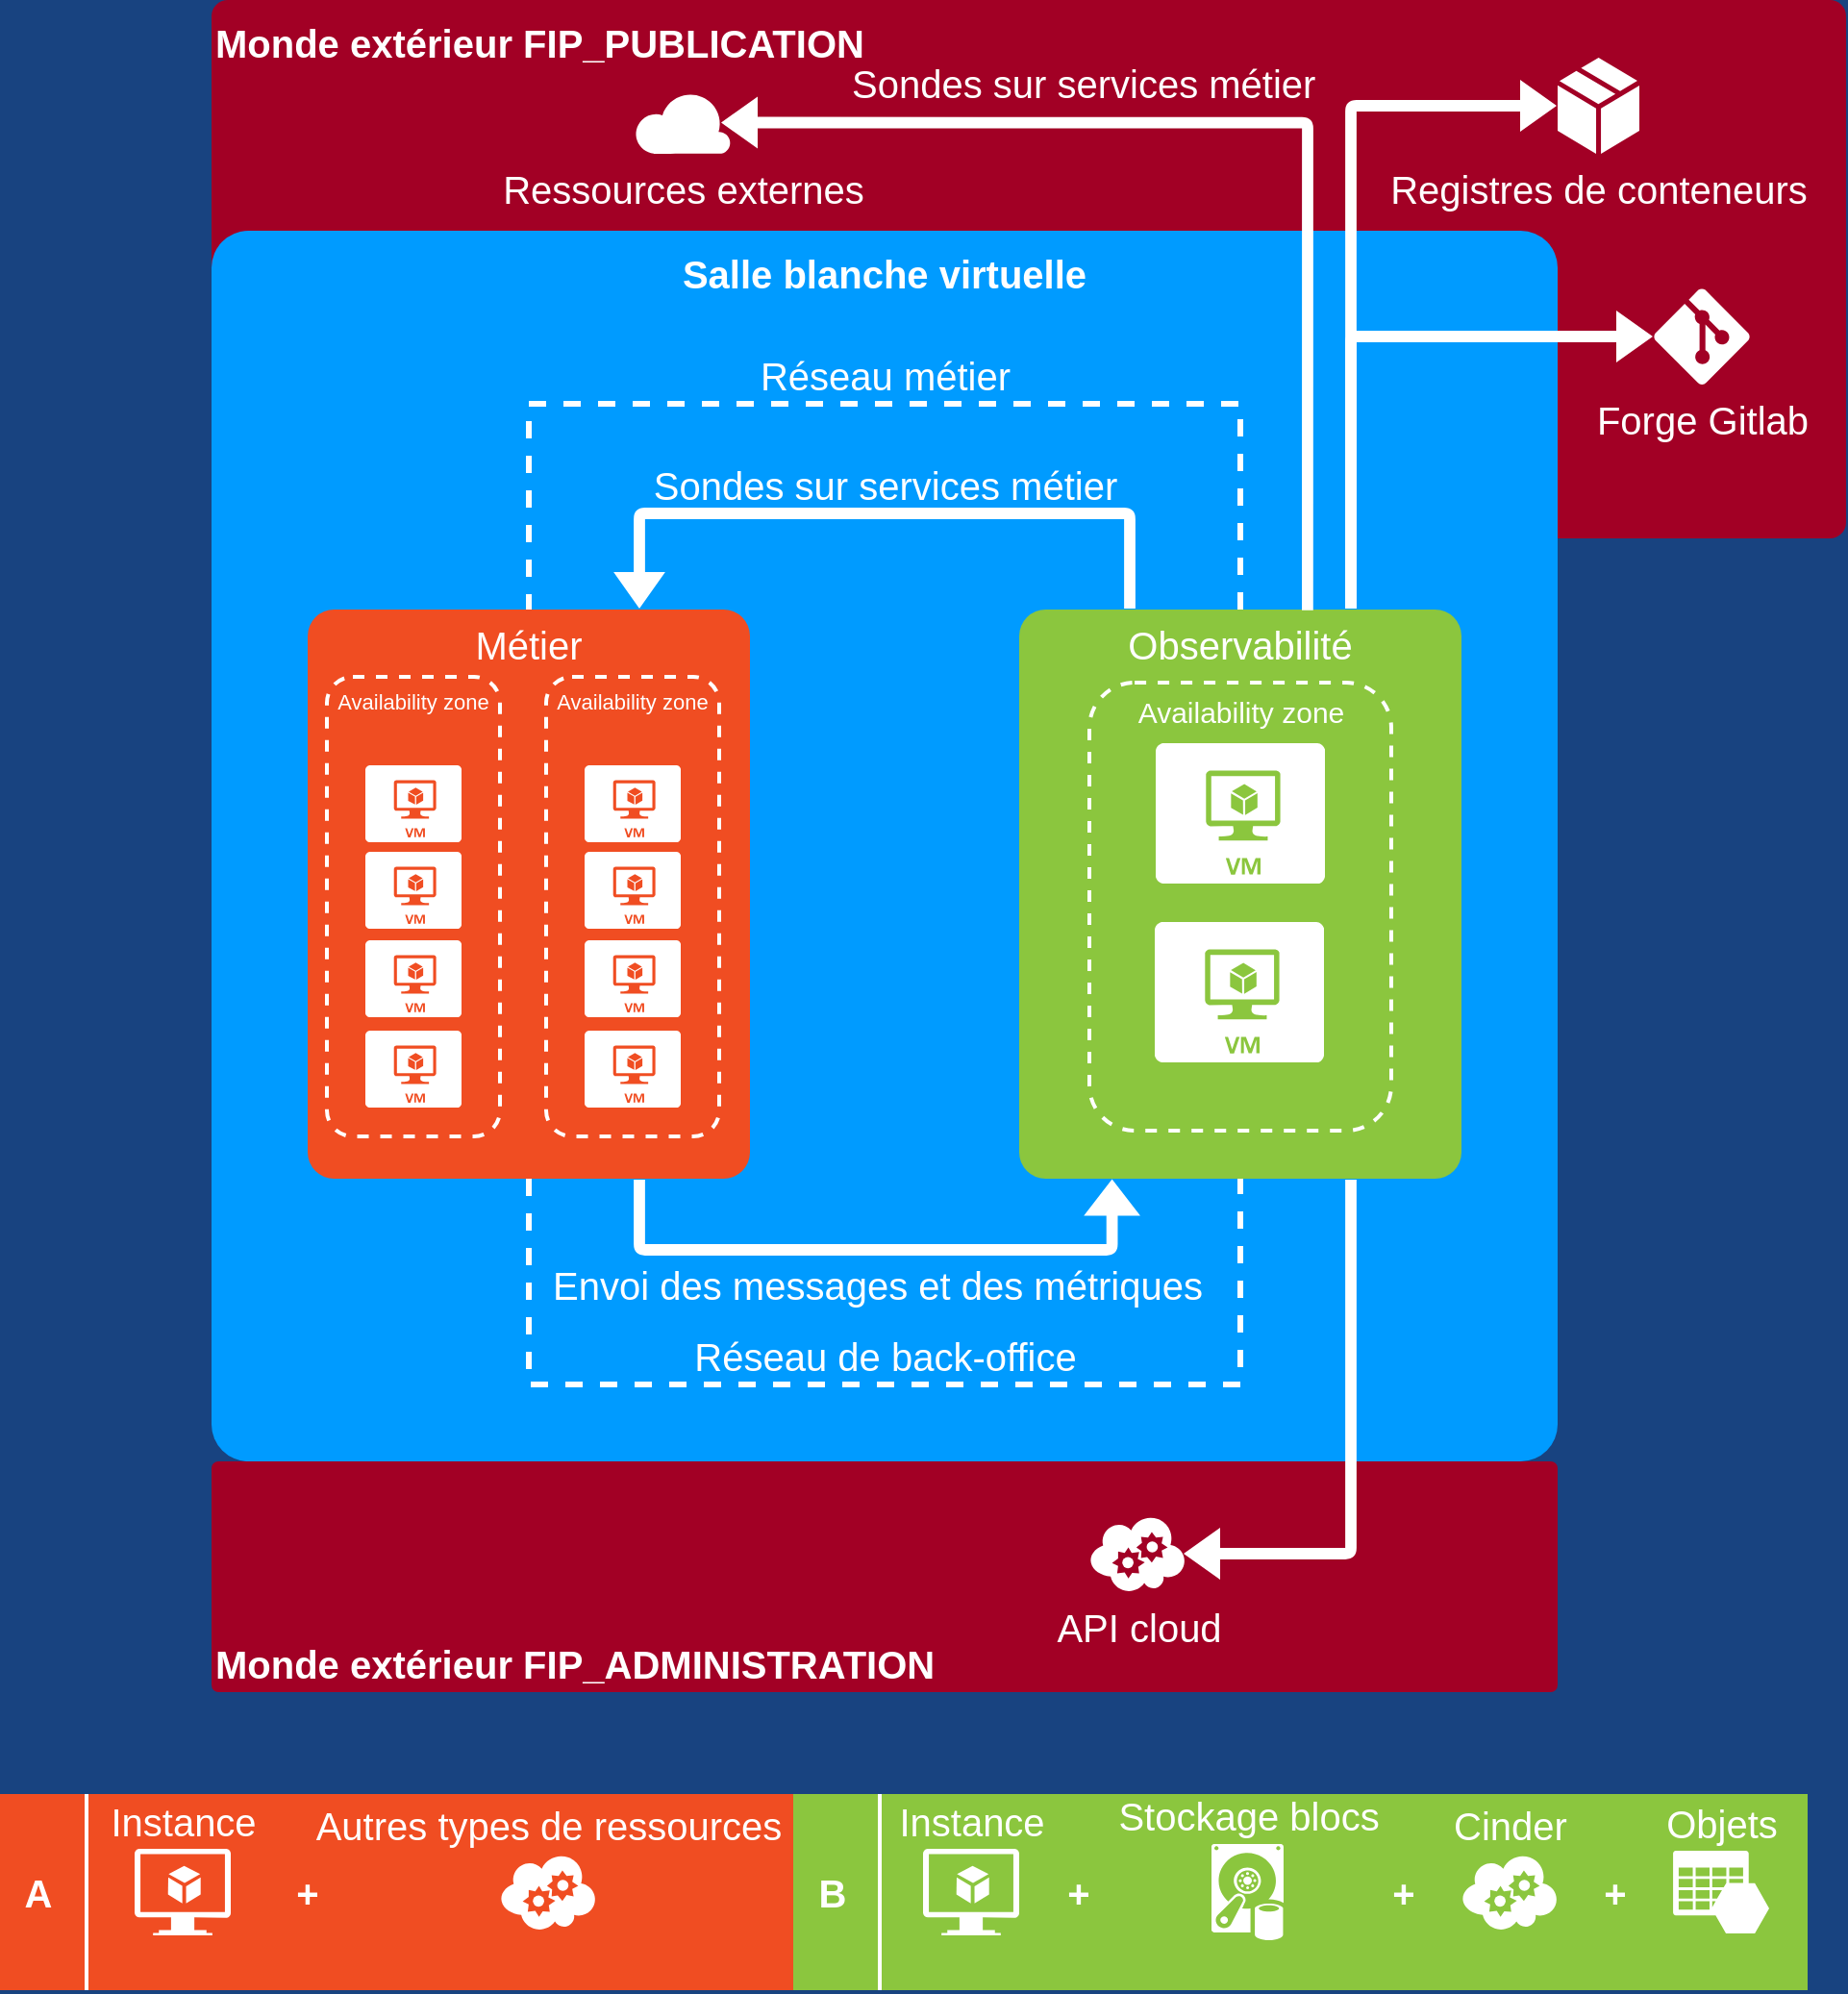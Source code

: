 <mxfile version="12.6.5" type="device" pages="3"><diagram name="Placement dans un projet" id="7a6c530e-6e37-e111-ec74-82921da8cc10"><mxGraphModel dx="946" dy="1915" grid="1" gridSize="10" guides="1" tooltips="1" connect="1" arrows="1" fold="1" page="1" pageScale="1.5" pageWidth="1169" pageHeight="826" background="#184380" math="0" shadow="0"><root><mxCell id="0" style=";html=1;"/><mxCell id="1" style=";html=1;" parent="0"/><mxCell id="n2RYcniOx_XUP91Z2Mtf-71" value="Monde extérieur FIP_PUBLICATION" style="whiteSpace=wrap;html=1;rounded=1;shadow=0;strokeColor=none;strokeWidth=2;fillColor=#a20025;fontSize=20;align=left;arcSize=3;verticalAlign=top;spacingTop=4;fontStyle=1;fontColor=#ffffff;" parent="1" vertex="1"><mxGeometry x="510" y="-240" width="850" height="280" as="geometry"/></mxCell><mxCell id="23046e2b9bb16c14-116" value="Salle blanche virtuelle" style="whiteSpace=wrap;html=1;rounded=1;shadow=0;strokeColor=none;strokeWidth=2;fillColor=#009BFF;fontSize=20;fontColor=#FFFFFF;align=center;arcSize=3;verticalAlign=top;spacingTop=4;fontStyle=1" parent="1" vertex="1"><mxGeometry x="510" y="-120" width="700" height="640" as="geometry"/></mxCell><mxCell id="23046e2b9bb16c14-28" value="Métier" style="rounded=1;whiteSpace=wrap;html=1;shadow=0;strokeWidth=2;fillColor=#F04D22;fontSize=20;fontColor=#FFFFFF;align=center;strokeColor=none;arcSize=6;verticalAlign=top;" parent="1" vertex="1"><mxGeometry x="560" y="77" width="230" height="296" as="geometry"/></mxCell><mxCell id="23046e2b9bb16c14-84" value="" style="rounded=0;whiteSpace=wrap;html=1;shadow=0;strokeWidth=2;fillColor=#F04D22;fontSize=20;fontColor=#FFFFFF;align=center;strokeColor=none;arcSize=6;verticalAlign=top;" parent="1" vertex="1"><mxGeometry x="400" y="693" width="412.5" height="102" as="geometry"/></mxCell><mxCell id="23046e2b9bb16c14-85" value="" style="rounded=0;whiteSpace=wrap;html=1;shadow=0;strokeWidth=2;fillColor=#8BC63E;fontSize=20;fontColor=#FFFFFF;align=center;strokeColor=none;arcSize=6;verticalAlign=top;" parent="1" vertex="1"><mxGeometry x="812.5" y="693" width="527.5" height="102" as="geometry"/></mxCell><mxCell id="23046e2b9bb16c14-87" value="A" style="text;html=1;strokeColor=none;fillColor=none;align=center;verticalAlign=middle;whiteSpace=wrap;rounded=1;shadow=0;fontSize=20;fontColor=#FFFFFF;fontStyle=1" parent="1" vertex="1"><mxGeometry x="400" y="726.5" width="40" height="35" as="geometry"/></mxCell><mxCell id="23046e2b9bb16c14-88" value="B" style="text;html=1;strokeColor=none;fillColor=none;align=center;verticalAlign=middle;whiteSpace=wrap;rounded=1;shadow=0;fontSize=20;fontColor=#FFFFFF;fontStyle=1" parent="1" vertex="1"><mxGeometry x="812.5" y="726.5" width="40" height="35" as="geometry"/></mxCell><mxCell id="23046e2b9bb16c14-92" value="+" style="text;html=1;strokeColor=none;fillColor=none;align=center;verticalAlign=middle;whiteSpace=wrap;rounded=1;shadow=0;fontSize=20;fontColor=#FFFFFF;fontStyle=1" parent="1" vertex="1"><mxGeometry x="540" y="726.5" width="40" height="35" as="geometry"/></mxCell><mxCell id="23046e2b9bb16c14-95" value="Instance" style="shadow=0;html=1;strokeColor=none;fillColor=#FFFFFF;labelPosition=center;verticalLabelPosition=top;verticalAlign=bottom;shape=mxgraph.azure.virtual_machine_feature;rounded=0;fontSize=20;fontColor=#FFFFFF;align=center;" parent="1" vertex="1"><mxGeometry x="880" y="721.5" width="50" height="45" as="geometry"/></mxCell><mxCell id="23046e2b9bb16c14-96" value="+" style="text;html=1;strokeColor=none;fillColor=none;align=center;verticalAlign=middle;whiteSpace=wrap;rounded=1;shadow=0;fontSize=20;fontColor=#FFFFFF;fontStyle=1" parent="1" vertex="1"><mxGeometry x="941" y="726.5" width="40" height="35" as="geometry"/></mxCell><mxCell id="23046e2b9bb16c14-103" value="" style="line;strokeWidth=2;direction=south;html=1;rounded=0;shadow=0;fillColor=none;fontSize=20;fontColor=#FFFFFF;align=center;strokeColor=#FFFFFF;" parent="1" vertex="1"><mxGeometry x="440" y="693.0" width="10" height="102" as="geometry"/></mxCell><mxCell id="23046e2b9bb16c14-104" value="" style="line;strokeWidth=2;direction=south;html=1;rounded=0;shadow=0;fillColor=none;fontSize=20;fontColor=#FFFFFF;align=center;strokeColor=#FFFFFF;" parent="1" vertex="1"><mxGeometry x="852.5" y="693.0" width="10" height="102" as="geometry"/></mxCell><mxCell id="23046e2b9bb16c14-110" value="+" style="text;html=1;strokeColor=none;fillColor=none;align=center;verticalAlign=middle;whiteSpace=wrap;rounded=1;shadow=0;fontSize=20;fontColor=#FFFFFF;fontStyle=1" parent="1" vertex="1"><mxGeometry x="1110" y="726.5" width="40" height="35" as="geometry"/></mxCell><mxCell id="23046e2b9bb16c14-111" value="Objets&lt;br style=&quot;font-size: 20px;&quot;&gt;" style="shadow=0;html=1;strokeColor=none;labelPosition=center;verticalLabelPosition=top;verticalAlign=bottom;shape=mxgraph.mscae.cloud.azure_storage;fillColor=#FFFFFF;rounded=0;fontSize=20;fontColor=#FFFFFF;align=center;" parent="1" vertex="1"><mxGeometry x="1270" y="722.5" width="50" height="43" as="geometry"/></mxCell><mxCell id="4" value="Availability zone" style="rounded=1;whiteSpace=wrap;html=1;shadow=0;strokeWidth=2;fillColor=none;fontSize=11;fontColor=#FFFFFF;align=center;strokeColor=#FFFFFF;dashed=1;verticalAlign=top;" parent="1" vertex="1"><mxGeometry x="570" y="112" width="90" height="239" as="geometry"/></mxCell><mxCell id="8" value="" style="verticalLabelPosition=bottom;html=1;verticalAlign=top;strokeColor=none;fillColor=#FFFFFF;shape=mxgraph.azure.virtual_machine;rounded=1;shadow=0;fontSize=12;fontColor=#000000;align=center;" parent="1" vertex="1"><mxGeometry x="590" y="158" width="50" height="40" as="geometry"/></mxCell><mxCell id="22" value="Observabilité" style="rounded=1;whiteSpace=wrap;html=1;shadow=0;strokeWidth=2;fillColor=#8BC63E;fontSize=20;align=center;strokeColor=none;arcSize=6;verticalAlign=top;fontColor=#ffffff;" parent="1" vertex="1"><mxGeometry x="930" y="77" width="230" height="296" as="geometry"/></mxCell><mxCell id="25" value="Availability zone" style="rounded=1;whiteSpace=wrap;html=1;shadow=0;strokeWidth=2;fillColor=none;fontSize=15;fontColor=#FFFFFF;align=center;strokeColor=#FFFFFF;dashed=1;verticalAlign=top;" parent="1" vertex="1"><mxGeometry x="966.5" y="115" width="157" height="233" as="geometry"/></mxCell><mxCell id="26" value="" style="verticalLabelPosition=bottom;html=1;verticalAlign=top;strokeColor=none;fillColor=#FFFFFF;shape=mxgraph.azure.virtual_machine;rounded=1;shadow=0;fontSize=12;fontColor=#000000;align=center;" parent="1" vertex="1"><mxGeometry x="1001" y="146.5" width="88" height="73" as="geometry"/></mxCell><mxCell id="37" value="Réseau de back-office" style="edgeStyle=orthogonalEdgeStyle;html=1;startArrow=none;startFill=0;startSize=10;endArrow=none;endFill=0;endSize=10;strokeWidth=3;fontSize=20;fontColor=#FFFFFF;strokeColor=#FFFFFF;dashed=1;rounded=0;entryX=0.5;entryY=1;exitX=0.5;exitY=1;exitDx=0;exitDy=0;labelBackgroundColor=none;labelPosition=center;verticalLabelPosition=top;align=center;verticalAlign=bottom;" parent="1" source="23046e2b9bb16c14-28" target="22" edge="1"><mxGeometry relative="1" as="geometry"><mxPoint x="845" y="424" as="sourcePoint"/><Array as="points"><mxPoint x="675" y="480"/><mxPoint x="1045" y="480"/></Array><mxPoint x="1065.294" y="225.706" as="targetPoint"/></mxGeometry></mxCell><mxCell id="50" value="Instance" style="shadow=0;html=1;strokeColor=none;fillColor=#FFFFFF;labelPosition=center;verticalLabelPosition=top;verticalAlign=bottom;shape=mxgraph.azure.virtual_machine_feature;rounded=0;fontSize=20;fontColor=#FFFFFF;align=center;" parent="1" vertex="1"><mxGeometry x="470" y="721.5" width="50" height="45" as="geometry"/></mxCell><mxCell id="52" value="Stockage blocs" style="verticalLabelPosition=top;html=1;verticalAlign=bottom;strokeColor=none;fillColor=#ffffff;shape=mxgraph.azure.vhd_data_disk;fontColor=#FFFFFF;labelPosition=center;align=center;fontSize=20;" parent="1" vertex="1"><mxGeometry x="1030" y="719" width="37.5" height="50" as="geometry"/></mxCell><mxCell id="65" value="Cinder" style="verticalLabelPosition=top;html=1;verticalAlign=bottom;strokeColor=none;fillColor=#ffffff;shape=mxgraph.azure.cloud_service;fontSize=20;fontColor=#FFFFFF;horizontal=1;labelPosition=center;align=center;" parent="1" vertex="1"><mxGeometry x="1160" y="724" width="50" height="40" as="geometry"/></mxCell><mxCell id="69" value="+" style="text;html=1;strokeColor=none;fillColor=none;align=center;verticalAlign=middle;whiteSpace=wrap;rounded=1;shadow=0;fontSize=20;fontColor=#FFFFFF;fontStyle=1" parent="1" vertex="1"><mxGeometry x="1220" y="726.5" width="40" height="35" as="geometry"/></mxCell><mxCell id="mSx2lZ4_4pJfGraAMZut-72" value="" style="verticalLabelPosition=bottom;html=1;verticalAlign=top;strokeColor=none;fillColor=#FFFFFF;shape=mxgraph.azure.virtual_machine;rounded=1;shadow=0;fontSize=12;fontColor=#000000;align=center;" parent="1" vertex="1"><mxGeometry x="590" y="203" width="50" height="40" as="geometry"/></mxCell><mxCell id="mSx2lZ4_4pJfGraAMZut-73" value="" style="verticalLabelPosition=bottom;html=1;verticalAlign=top;strokeColor=none;fillColor=#FFFFFF;shape=mxgraph.azure.virtual_machine;rounded=1;shadow=0;fontSize=12;fontColor=#000000;align=center;" parent="1" vertex="1"><mxGeometry x="590" y="249" width="50" height="40" as="geometry"/></mxCell><mxCell id="mSx2lZ4_4pJfGraAMZut-74" value="" style="verticalLabelPosition=bottom;html=1;verticalAlign=top;strokeColor=none;fillColor=#FFFFFF;shape=mxgraph.azure.virtual_machine;rounded=1;shadow=0;fontSize=12;fontColor=#000000;align=center;" parent="1" vertex="1"><mxGeometry x="590" y="296" width="50" height="40" as="geometry"/></mxCell><mxCell id="mSx2lZ4_4pJfGraAMZut-81" value="Autres types de ressources" style="verticalLabelPosition=top;html=1;verticalAlign=bottom;align=center;strokeColor=none;fillColor=#FFFFFF;shape=mxgraph.azure.cloud_service;fontColor=#FFFFFF;labelPosition=center;fontSize=20;" parent="1" vertex="1"><mxGeometry x="660" y="724" width="50" height="40" as="geometry"/></mxCell><mxCell id="6qaAv6jb-NuKgvEJcnM8-69" value="Availability zone" style="rounded=1;whiteSpace=wrap;html=1;shadow=0;strokeWidth=2;fillColor=none;fontSize=11;fontColor=#FFFFFF;align=center;strokeColor=#FFFFFF;dashed=1;verticalAlign=top;" parent="1" vertex="1"><mxGeometry x="684" y="112" width="90" height="239" as="geometry"/></mxCell><mxCell id="6qaAv6jb-NuKgvEJcnM8-70" value="" style="verticalLabelPosition=bottom;html=1;verticalAlign=top;strokeColor=none;fillColor=#FFFFFF;shape=mxgraph.azure.virtual_machine;rounded=1;shadow=0;fontSize=12;fontColor=#000000;align=center;" parent="1" vertex="1"><mxGeometry x="704" y="158" width="50" height="40" as="geometry"/></mxCell><mxCell id="6qaAv6jb-NuKgvEJcnM8-71" value="" style="verticalLabelPosition=bottom;html=1;verticalAlign=top;strokeColor=none;fillColor=#FFFFFF;shape=mxgraph.azure.virtual_machine;rounded=1;shadow=0;fontSize=12;fontColor=#000000;align=center;" parent="1" vertex="1"><mxGeometry x="704" y="203" width="50" height="40" as="geometry"/></mxCell><mxCell id="6qaAv6jb-NuKgvEJcnM8-72" value="" style="verticalLabelPosition=bottom;html=1;verticalAlign=top;strokeColor=none;fillColor=#FFFFFF;shape=mxgraph.azure.virtual_machine;rounded=1;shadow=0;fontSize=12;fontColor=#000000;align=center;" parent="1" vertex="1"><mxGeometry x="704" y="249" width="50" height="40" as="geometry"/></mxCell><mxCell id="6qaAv6jb-NuKgvEJcnM8-73" value="" style="verticalLabelPosition=bottom;html=1;verticalAlign=top;strokeColor=none;fillColor=#FFFFFF;shape=mxgraph.azure.virtual_machine;rounded=1;shadow=0;fontSize=12;fontColor=#000000;align=center;" parent="1" vertex="1"><mxGeometry x="704" y="296" width="50" height="40" as="geometry"/></mxCell><mxCell id="6qaAv6jb-NuKgvEJcnM8-74" value="" style="verticalLabelPosition=bottom;html=1;verticalAlign=top;strokeColor=none;fillColor=#FFFFFF;shape=mxgraph.azure.virtual_machine;rounded=1;shadow=0;fontSize=12;fontColor=#000000;align=center;" parent="1" vertex="1"><mxGeometry x="1000.5" y="239.5" width="88" height="73" as="geometry"/></mxCell><mxCell id="H0wY07sdYtH5BdBlOuxP-74" value="Réseau métier" style="edgeStyle=orthogonalEdgeStyle;html=1;startArrow=none;startFill=0;startSize=10;endArrow=none;endFill=0;endSize=10;strokeWidth=3;fontSize=20;fontColor=#FFFFFF;strokeColor=#FFFFFF;dashed=1;rounded=0;entryX=0.5;entryY=0;exitX=0.5;exitY=0;exitDx=0;exitDy=0;entryDx=0;entryDy=0;labelBackgroundColor=none;labelPosition=center;verticalLabelPosition=top;align=center;verticalAlign=bottom;" parent="1" source="22" target="23046e2b9bb16c14-28" edge="1"><mxGeometry relative="1" as="geometry"><mxPoint x="855" y="-80" as="sourcePoint"/><Array as="points"><mxPoint x="1045" y="-30"/><mxPoint x="675" y="-30"/></Array><mxPoint x="650" as="targetPoint"/></mxGeometry></mxCell><mxCell id="n2RYcniOx_XUP91Z2Mtf-70" value="Sondes sur services métier" style="shape=flexArrow;endArrow=none;html=1;fillColor=#ffffff;strokeColor=none;endWidth=22.491;endSize=3.294;exitX=0.75;exitY=0;exitDx=0;exitDy=0;edgeStyle=orthogonalEdgeStyle;entryX=0.25;entryY=0;entryDx=0;entryDy=0;labelBackgroundColor=none;labelPosition=center;verticalLabelPosition=top;align=center;verticalAlign=bottom;fontSize=20;fontColor=#FFFFFF;width=5.882;startArrow=block;endFill=0;" parent="1" source="23046e2b9bb16c14-28" target="22" edge="1"><mxGeometry width="50" height="50" relative="1" as="geometry"><mxPoint x="732.5" y="-10" as="sourcePoint"/><mxPoint x="987.5" y="-10" as="targetPoint"/><Array as="points"><mxPoint x="733" y="27"/><mxPoint x="987" y="27"/></Array></mxGeometry></mxCell><mxCell id="n2RYcniOx_XUP91Z2Mtf-72" value="Monde extérieur FIP_ADMINISTRATION" style="whiteSpace=wrap;html=1;rounded=1;shadow=0;strokeColor=none;strokeWidth=2;fillColor=#a20025;fontSize=20;align=left;arcSize=3;verticalAlign=bottom;spacingTop=4;fontStyle=1;fontColor=#ffffff;" parent="1" vertex="1"><mxGeometry x="510" y="520" width="700" height="120" as="geometry"/></mxCell><mxCell id="n2RYcniOx_XUP91Z2Mtf-69" value="API cloud" style="verticalLabelPosition=bottom;html=1;verticalAlign=top;align=center;shape=mxgraph.azure.cloud_service;fontSize=20;strokeColor=none;fontColor=#FFFFFF;" parent="1" vertex="1"><mxGeometry x="966.5" y="548" width="50" height="40" as="geometry"/></mxCell><mxCell id="n2RYcniOx_XUP91Z2Mtf-74" value="Envoi des messages et des métriques" style="shape=flexArrow;endArrow=block;html=1;fillColor=#ffffff;strokeColor=none;endWidth=22.491;endSize=6;exitX=0.75;exitY=1;exitDx=0;exitDy=0;edgeStyle=orthogonalEdgeStyle;entryX=0.21;entryY=0.999;entryDx=0;entryDy=0;labelBackgroundColor=none;labelPosition=center;verticalLabelPosition=bottom;align=center;verticalAlign=top;fontSize=20;fontColor=#FFFFFF;width=5.882;startArrow=none;endFill=0;entryPerimeter=0;startFill=0;startSize=6;" parent="1" source="23046e2b9bb16c14-28" target="22" edge="1"><mxGeometry width="50" height="50" relative="1" as="geometry"><mxPoint x="732.49" y="460.03" as="sourcePoint"/><mxPoint x="987.49" y="460.03" as="targetPoint"/><Array as="points"><mxPoint x="732" y="410"/><mxPoint x="978" y="410"/></Array></mxGeometry></mxCell><mxCell id="n2RYcniOx_XUP91Z2Mtf-77" value="" style="shape=flexArrow;endArrow=none;html=1;fillColor=#ffffff;strokeColor=none;endWidth=22.491;endSize=3.294;exitX=0.97;exitY=0.5;exitDx=0;exitDy=0;edgeStyle=orthogonalEdgeStyle;labelBackgroundColor=none;labelPosition=center;verticalLabelPosition=top;align=center;verticalAlign=bottom;fontSize=20;fontColor=#FFFFFF;width=5.882;startArrow=block;endFill=0;exitPerimeter=0;entryX=0.75;entryY=1;entryDx=0;entryDy=0;" parent="1" source="n2RYcniOx_XUP91Z2Mtf-69" target="22" edge="1"><mxGeometry width="50" height="50" relative="1" as="geometry"><mxPoint x="827.5" y="146.5" as="sourcePoint"/><mxPoint x="1103" y="420" as="targetPoint"/><Array as="points"><mxPoint x="1103" y="568"/></Array></mxGeometry></mxCell><mxCell id="n2RYcniOx_XUP91Z2Mtf-78" value="Registres de conteneurs" style="verticalLabelPosition=bottom;html=1;verticalAlign=top;align=center;shape=mxgraph.azure.cloud_service_package_file;fontSize=20;strokeColor=none;fontColor=#FFFFFF;" parent="1" vertex="1"><mxGeometry x="1210" y="-210" width="42.5" height="50" as="geometry"/></mxCell><mxCell id="H0wY07sdYtH5BdBlOuxP-77" value="Forge Gitlab" style="verticalLabelPosition=bottom;html=1;verticalAlign=top;align=center;shape=mxgraph.azure.git_repository;fontSize=20;strokeColor=none;fontColor=#FFFFFF;" parent="1" vertex="1"><mxGeometry x="1260" y="-90" width="50" height="50" as="geometry"/></mxCell><mxCell id="n2RYcniOx_XUP91Z2Mtf-75" value="" style="shape=flexArrow;endArrow=none;html=1;fillColor=#ffffff;strokeColor=none;endWidth=22.491;endSize=3.294;exitX=0;exitY=0.5;exitDx=0;exitDy=0;edgeStyle=orthogonalEdgeStyle;entryX=0.75;entryY=0;entryDx=0;entryDy=0;labelBackgroundColor=none;labelPosition=center;verticalLabelPosition=top;align=center;verticalAlign=bottom;fontSize=20;fontColor=#FFFFFF;width=5.882;startArrow=block;endFill=0;exitPerimeter=0;" parent="1" source="n2RYcniOx_XUP91Z2Mtf-78" target="22" edge="1"><mxGeometry width="50" height="50" relative="1" as="geometry"><mxPoint x="990" y="-60" as="sourcePoint"/><mxPoint x="1245" y="-60" as="targetPoint"/><Array as="points"><mxPoint x="1103" y="-185"/></Array></mxGeometry></mxCell><mxCell id="n2RYcniOx_XUP91Z2Mtf-80" value="" style="shape=flexArrow;endArrow=none;html=1;fillColor=#ffffff;strokeColor=none;endWidth=22.491;endSize=3.294;exitX=0;exitY=0.5;exitDx=0;exitDy=0;edgeStyle=orthogonalEdgeStyle;entryX=0.75;entryY=0;entryDx=0;entryDy=0;labelBackgroundColor=none;labelPosition=center;verticalLabelPosition=top;align=center;verticalAlign=bottom;fontSize=20;fontColor=#FFFFFF;width=5.882;startArrow=block;endFill=0;exitPerimeter=0;" parent="1" source="H0wY07sdYtH5BdBlOuxP-77" target="22" edge="1"><mxGeometry width="50" height="50" relative="1" as="geometry"><mxPoint x="1238.75" y="-224" as="sourcePoint"/><mxPoint x="1131.25" y="198" as="targetPoint"/><Array as="points"><mxPoint x="1103" y="-65"/></Array></mxGeometry></mxCell><mxCell id="zVfmxqhdy_Y81NSN-kQe-69" value="Sondes sur services métier" style="shape=flexArrow;endArrow=none;html=1;fillColor=#ffffff;strokeColor=none;endWidth=22.491;endSize=3.294;edgeStyle=orthogonalEdgeStyle;labelBackgroundColor=none;labelPosition=center;verticalLabelPosition=top;align=left;verticalAlign=bottom;fontSize=20;fontColor=#FFFFFF;width=5.882;startArrow=block;endFill=0;exitX=0.89;exitY=0.5;exitDx=0;exitDy=0;exitPerimeter=0;entryX=0.652;entryY=0.003;entryDx=0;entryDy=0;entryPerimeter=0;" edge="1" parent="1" source="zVfmxqhdy_Y81NSN-kQe-70" target="22"><mxGeometry x="-0.763" y="6" width="50" height="50" relative="1" as="geometry"><mxPoint x="580" y="-130" as="sourcePoint"/><mxPoint x="987.5" y="80" as="targetPoint"/><Array as="points"><mxPoint x="1080" y="-176"/></Array><mxPoint as="offset"/></mxGeometry></mxCell><mxCell id="zVfmxqhdy_Y81NSN-kQe-70" value="Ressources externes" style="verticalLabelPosition=bottom;html=1;verticalAlign=top;align=center;shape=mxgraph.azure.cloud;fontSize=20;strokeColor=none;fontColor=#FFFFFF;" vertex="1" parent="1"><mxGeometry x="730" y="-192.5" width="50" height="32.5" as="geometry"/></mxCell></root></mxGraphModel></diagram><diagram name="Placement dans un projet mutualisé" id="UP2oF7kp3lICtPj89VVE"><mxGraphModel dx="1577" dy="2366" grid="1" gridSize="10" guides="1" tooltips="1" connect="1" arrows="1" fold="1" page="1" pageScale="1.5" pageWidth="1169" pageHeight="826" background="#184380" math="0" shadow="0"><root><mxCell id="P5YCcNS8VnnCpn_ihp7--0" style=";html=1;"/><mxCell id="P5YCcNS8VnnCpn_ihp7--1" style=";html=1;" parent="P5YCcNS8VnnCpn_ihp7--0"/><mxCell id="P5YCcNS8VnnCpn_ihp7--38" value="Monde extérieur FIP_ADMINISTRATION" style="whiteSpace=wrap;html=1;rounded=1;shadow=0;strokeColor=none;strokeWidth=2;fillColor=#a20025;fontSize=20;align=left;arcSize=7;verticalAlign=bottom;spacingTop=4;fontStyle=1;fontColor=#ffffff;labelPosition=center;verticalLabelPosition=middle;" parent="P5YCcNS8VnnCpn_ihp7--1" vertex="1"><mxGeometry x="140" y="340" width="1210" height="280" as="geometry"/></mxCell><mxCell id="P5YCcNS8VnnCpn_ihp7--2" value="Monde extérieur FIP_PUBLICATION" style="whiteSpace=wrap;html=1;rounded=1;shadow=0;strokeColor=none;strokeWidth=2;fillColor=#a20025;fontSize=20;align=left;arcSize=6;verticalAlign=top;spacingTop=4;fontStyle=1;fontColor=#ffffff;labelPosition=center;verticalLabelPosition=middle;" parent="P5YCcNS8VnnCpn_ihp7--1" vertex="1"><mxGeometry x="140" y="-240" width="1220" height="360" as="geometry"/></mxCell><mxCell id="Tw_VMrCY9FFEqqOP1UKI-36" value="" style="whiteSpace=wrap;html=1;rounded=1;shadow=0;strokeColor=none;strokeWidth=2;fillColor=#009BFF;fontSize=20;fontColor=#FFFFFF;align=center;arcSize=3;verticalAlign=top;spacingTop=4;fontStyle=1" parent="P5YCcNS8VnnCpn_ihp7--1" vertex="1"><mxGeometry x="880" y="30.0" width="320" height="380" as="geometry"/></mxCell><mxCell id="P5YCcNS8VnnCpn_ihp7--5" value="" style="rounded=0;whiteSpace=wrap;html=1;shadow=0;strokeWidth=2;fillColor=#F04D22;fontSize=20;fontColor=#FFFFFF;align=center;strokeColor=none;arcSize=6;verticalAlign=top;" parent="P5YCcNS8VnnCpn_ihp7--1" vertex="1"><mxGeometry x="260" y="680" width="412.5" height="102" as="geometry"/></mxCell><mxCell id="P5YCcNS8VnnCpn_ihp7--6" value="" style="rounded=0;whiteSpace=wrap;html=1;shadow=0;strokeWidth=2;fillColor=#8BC63E;fontSize=20;fontColor=#FFFFFF;align=center;strokeColor=none;arcSize=6;verticalAlign=top;" parent="P5YCcNS8VnnCpn_ihp7--1" vertex="1"><mxGeometry x="672.5" y="680" width="527.5" height="102" as="geometry"/></mxCell><mxCell id="P5YCcNS8VnnCpn_ihp7--7" value="A" style="text;html=1;strokeColor=none;fillColor=none;align=center;verticalAlign=middle;whiteSpace=wrap;rounded=1;shadow=0;fontSize=20;fontColor=#FFFFFF;fontStyle=1" parent="P5YCcNS8VnnCpn_ihp7--1" vertex="1"><mxGeometry x="260" y="713.5" width="40" height="35" as="geometry"/></mxCell><mxCell id="P5YCcNS8VnnCpn_ihp7--8" value="B" style="text;html=1;strokeColor=none;fillColor=none;align=center;verticalAlign=middle;whiteSpace=wrap;rounded=1;shadow=0;fontSize=20;fontColor=#FFFFFF;fontStyle=1" parent="P5YCcNS8VnnCpn_ihp7--1" vertex="1"><mxGeometry x="672.5" y="713.5" width="40" height="35" as="geometry"/></mxCell><mxCell id="P5YCcNS8VnnCpn_ihp7--9" value="+" style="text;html=1;strokeColor=none;fillColor=none;align=center;verticalAlign=middle;whiteSpace=wrap;rounded=1;shadow=0;fontSize=20;fontColor=#FFFFFF;fontStyle=1" parent="P5YCcNS8VnnCpn_ihp7--1" vertex="1"><mxGeometry x="400" y="713.5" width="40" height="35" as="geometry"/></mxCell><mxCell id="P5YCcNS8VnnCpn_ihp7--10" value="Instance" style="shadow=0;html=1;strokeColor=none;fillColor=#FFFFFF;labelPosition=center;verticalLabelPosition=top;verticalAlign=bottom;shape=mxgraph.azure.virtual_machine_feature;rounded=0;fontSize=20;fontColor=#FFFFFF;align=center;" parent="P5YCcNS8VnnCpn_ihp7--1" vertex="1"><mxGeometry x="740" y="708.5" width="50" height="45" as="geometry"/></mxCell><mxCell id="P5YCcNS8VnnCpn_ihp7--11" value="+" style="text;html=1;strokeColor=none;fillColor=none;align=center;verticalAlign=middle;whiteSpace=wrap;rounded=1;shadow=0;fontSize=20;fontColor=#FFFFFF;fontStyle=1" parent="P5YCcNS8VnnCpn_ihp7--1" vertex="1"><mxGeometry x="801" y="713.5" width="40" height="35" as="geometry"/></mxCell><mxCell id="P5YCcNS8VnnCpn_ihp7--12" value="" style="line;strokeWidth=2;direction=south;html=1;rounded=0;shadow=0;fillColor=none;fontSize=20;fontColor=#FFFFFF;align=center;strokeColor=#FFFFFF;" parent="P5YCcNS8VnnCpn_ihp7--1" vertex="1"><mxGeometry x="300" y="680.0" width="10" height="102" as="geometry"/></mxCell><mxCell id="P5YCcNS8VnnCpn_ihp7--13" value="" style="line;strokeWidth=2;direction=south;html=1;rounded=0;shadow=0;fillColor=none;fontSize=20;fontColor=#FFFFFF;align=center;strokeColor=#FFFFFF;" parent="P5YCcNS8VnnCpn_ihp7--1" vertex="1"><mxGeometry x="712.5" y="680.0" width="10" height="102" as="geometry"/></mxCell><mxCell id="P5YCcNS8VnnCpn_ihp7--14" value="+" style="text;html=1;strokeColor=none;fillColor=none;align=center;verticalAlign=middle;whiteSpace=wrap;rounded=1;shadow=0;fontSize=20;fontColor=#FFFFFF;fontStyle=1" parent="P5YCcNS8VnnCpn_ihp7--1" vertex="1"><mxGeometry x="970" y="713.5" width="40" height="35" as="geometry"/></mxCell><mxCell id="P5YCcNS8VnnCpn_ihp7--15" value="Objets&lt;br style=&quot;font-size: 20px;&quot;&gt;" style="shadow=0;html=1;strokeColor=none;labelPosition=center;verticalLabelPosition=top;verticalAlign=bottom;shape=mxgraph.mscae.cloud.azure_storage;fillColor=#FFFFFF;rounded=0;fontSize=20;fontColor=#FFFFFF;align=center;" parent="P5YCcNS8VnnCpn_ihp7--1" vertex="1"><mxGeometry x="1130" y="709.5" width="50" height="43" as="geometry"/></mxCell><mxCell id="P5YCcNS8VnnCpn_ihp7--18" value="Observabilité" style="rounded=1;whiteSpace=wrap;html=1;shadow=0;strokeWidth=2;fillColor=#8BC63E;fontSize=20;align=center;strokeColor=none;arcSize=6;verticalAlign=top;fontColor=#ffffff;" parent="P5YCcNS8VnnCpn_ihp7--1" vertex="1"><mxGeometry x="930" y="80.0" width="230" height="296" as="geometry"/></mxCell><mxCell id="P5YCcNS8VnnCpn_ihp7--19" value="Availability zone" style="rounded=1;whiteSpace=wrap;html=1;shadow=0;strokeWidth=2;fillColor=none;fontSize=15;fontColor=#FFFFFF;align=center;strokeColor=#FFFFFF;dashed=1;verticalAlign=top;" parent="P5YCcNS8VnnCpn_ihp7--1" vertex="1"><mxGeometry x="966.5" y="115" width="157" height="233" as="geometry"/></mxCell><mxCell id="P5YCcNS8VnnCpn_ihp7--20" value="" style="verticalLabelPosition=bottom;html=1;verticalAlign=top;strokeColor=none;fillColor=#FFFFFF;shape=mxgraph.azure.virtual_machine;rounded=1;shadow=0;fontSize=12;fontColor=#000000;align=center;" parent="P5YCcNS8VnnCpn_ihp7--1" vertex="1"><mxGeometry x="1001" y="146.5" width="88" height="73" as="geometry"/></mxCell><mxCell id="P5YCcNS8VnnCpn_ihp7--22" value="Instance" style="shadow=0;html=1;strokeColor=none;fillColor=#FFFFFF;labelPosition=center;verticalLabelPosition=top;verticalAlign=bottom;shape=mxgraph.azure.virtual_machine_feature;rounded=0;fontSize=20;fontColor=#FFFFFF;align=center;" parent="P5YCcNS8VnnCpn_ihp7--1" vertex="1"><mxGeometry x="330" y="708.5" width="50" height="45" as="geometry"/></mxCell><mxCell id="P5YCcNS8VnnCpn_ihp7--23" value="Stockage blocs" style="verticalLabelPosition=top;html=1;verticalAlign=bottom;strokeColor=none;fillColor=#ffffff;shape=mxgraph.azure.vhd_data_disk;fontColor=#FFFFFF;labelPosition=center;align=center;fontSize=20;" parent="P5YCcNS8VnnCpn_ihp7--1" vertex="1"><mxGeometry x="890" y="706" width="37.5" height="50" as="geometry"/></mxCell><mxCell id="P5YCcNS8VnnCpn_ihp7--24" value="Cinder" style="verticalLabelPosition=top;html=1;verticalAlign=bottom;strokeColor=none;fillColor=#ffffff;shape=mxgraph.azure.cloud_service;fontSize=20;fontColor=#FFFFFF;horizontal=1;labelPosition=center;align=center;" parent="P5YCcNS8VnnCpn_ihp7--1" vertex="1"><mxGeometry x="1020" y="711" width="50" height="40" as="geometry"/></mxCell><mxCell id="P5YCcNS8VnnCpn_ihp7--25" value="+" style="text;html=1;strokeColor=none;fillColor=none;align=center;verticalAlign=middle;whiteSpace=wrap;rounded=1;shadow=0;fontSize=20;fontColor=#FFFFFF;fontStyle=1" parent="P5YCcNS8VnnCpn_ihp7--1" vertex="1"><mxGeometry x="1080" y="713.5" width="40" height="35" as="geometry"/></mxCell><mxCell id="P5YCcNS8VnnCpn_ihp7--29" value="Autres types de ressources" style="verticalLabelPosition=top;html=1;verticalAlign=bottom;align=center;strokeColor=none;fillColor=#FFFFFF;shape=mxgraph.azure.cloud_service;fontColor=#FFFFFF;labelPosition=center;fontSize=20;" parent="P5YCcNS8VnnCpn_ihp7--1" vertex="1"><mxGeometry x="520" y="711" width="50" height="40" as="geometry"/></mxCell><mxCell id="P5YCcNS8VnnCpn_ihp7--35" value="" style="verticalLabelPosition=bottom;html=1;verticalAlign=top;strokeColor=none;fillColor=#FFFFFF;shape=mxgraph.azure.virtual_machine;rounded=1;shadow=0;fontSize=12;fontColor=#000000;align=center;" parent="P5YCcNS8VnnCpn_ihp7--1" vertex="1"><mxGeometry x="1000.5" y="239.5" width="88" height="73" as="geometry"/></mxCell><mxCell id="P5YCcNS8VnnCpn_ihp7--37" value="Sondes sur services métier" style="shape=flexArrow;endArrow=none;html=1;fillColor=#ffffff;strokeColor=none;endWidth=22.491;endSize=3.294;edgeStyle=orthogonalEdgeStyle;entryX=0.25;entryY=0;entryDx=0;entryDy=0;labelBackgroundColor=none;labelPosition=center;verticalLabelPosition=top;align=center;verticalAlign=bottom;fontSize=20;fontColor=#FFFFFF;width=5.882;startArrow=block;endFill=0;exitX=0.89;exitY=0.5;exitDx=0;exitDy=0;exitPerimeter=0;" parent="P5YCcNS8VnnCpn_ihp7--1" source="Tw_VMrCY9FFEqqOP1UKI-48" target="P5YCcNS8VnnCpn_ihp7--18" edge="1"><mxGeometry width="50" height="50" relative="1" as="geometry"><mxPoint x="580" y="-130" as="sourcePoint"/><mxPoint x="987.5" y="-10" as="targetPoint"/><Array as="points"><mxPoint x="988" y="-154"/></Array></mxGeometry></mxCell><mxCell id="P5YCcNS8VnnCpn_ihp7--39" value="API cloud" style="verticalLabelPosition=bottom;html=1;verticalAlign=top;align=center;shape=mxgraph.azure.cloud_service;fontSize=20;strokeColor=none;fontColor=#FFFFFF;" parent="P5YCcNS8VnnCpn_ihp7--1" vertex="1"><mxGeometry x="1206.25" y="540" width="50" height="40" as="geometry"/></mxCell><mxCell id="P5YCcNS8VnnCpn_ihp7--41" value="" style="shape=flexArrow;endArrow=none;html=1;fillColor=#ffffff;strokeColor=none;endWidth=22.491;endSize=3.294;edgeStyle=orthogonalEdgeStyle;labelBackgroundColor=none;labelPosition=center;verticalLabelPosition=top;align=center;verticalAlign=bottom;fontSize=20;fontColor=#FFFFFF;width=5.882;startArrow=block;endFill=0;entryX=0.75;entryY=1;entryDx=0;entryDy=0;exitX=0.03;exitY=0.5;exitDx=0;exitDy=0;exitPerimeter=0;" parent="P5YCcNS8VnnCpn_ihp7--1" source="P5YCcNS8VnnCpn_ihp7--39" target="P5YCcNS8VnnCpn_ihp7--18" edge="1"><mxGeometry width="50" height="50" relative="1" as="geometry"><mxPoint x="1180" y="568" as="sourcePoint"/><mxPoint x="1103" y="420" as="targetPoint"/><Array as="points"><mxPoint x="1103" y="560"/></Array></mxGeometry></mxCell><mxCell id="P5YCcNS8VnnCpn_ihp7--42" value="Registres de conteneurs" style="verticalLabelPosition=bottom;html=1;verticalAlign=top;align=center;shape=mxgraph.azure.cloud_service_package_file;fontSize=20;strokeColor=none;fontColor=#FFFFFF;" parent="P5YCcNS8VnnCpn_ihp7--1" vertex="1"><mxGeometry x="1210" y="-210" width="42.5" height="50" as="geometry"/></mxCell><mxCell id="P5YCcNS8VnnCpn_ihp7--43" value="Forge Gitlab" style="verticalLabelPosition=bottom;html=1;verticalAlign=top;align=center;shape=mxgraph.azure.git_repository;fontSize=20;strokeColor=none;fontColor=#FFFFFF;" parent="P5YCcNS8VnnCpn_ihp7--1" vertex="1"><mxGeometry x="1260" y="-90" width="50" height="50" as="geometry"/></mxCell><mxCell id="P5YCcNS8VnnCpn_ihp7--44" value="" style="shape=flexArrow;endArrow=none;html=1;fillColor=#ffffff;strokeColor=none;endWidth=22.491;endSize=3.294;exitX=0;exitY=0.5;exitDx=0;exitDy=0;edgeStyle=orthogonalEdgeStyle;entryX=0.75;entryY=0;entryDx=0;entryDy=0;labelBackgroundColor=none;labelPosition=center;verticalLabelPosition=top;align=center;verticalAlign=bottom;fontSize=20;fontColor=#FFFFFF;width=5.882;startArrow=block;endFill=0;exitPerimeter=0;" parent="P5YCcNS8VnnCpn_ihp7--1" source="P5YCcNS8VnnCpn_ihp7--42" target="P5YCcNS8VnnCpn_ihp7--18" edge="1"><mxGeometry width="50" height="50" relative="1" as="geometry"><mxPoint x="990" y="-60" as="sourcePoint"/><mxPoint x="1245" y="-60" as="targetPoint"/><Array as="points"><mxPoint x="1103" y="-185"/></Array></mxGeometry></mxCell><mxCell id="P5YCcNS8VnnCpn_ihp7--45" value="" style="shape=flexArrow;endArrow=none;html=1;fillColor=#ffffff;strokeColor=none;endWidth=22.491;endSize=3.294;exitX=0;exitY=0.5;exitDx=0;exitDy=0;edgeStyle=orthogonalEdgeStyle;entryX=0.75;entryY=0;entryDx=0;entryDy=0;labelBackgroundColor=none;labelPosition=center;verticalLabelPosition=top;align=center;verticalAlign=bottom;fontSize=20;fontColor=#FFFFFF;width=5.882;startArrow=block;endFill=0;exitPerimeter=0;" parent="P5YCcNS8VnnCpn_ihp7--1" source="P5YCcNS8VnnCpn_ihp7--43" target="P5YCcNS8VnnCpn_ihp7--18" edge="1"><mxGeometry width="50" height="50" relative="1" as="geometry"><mxPoint x="1238.75" y="-224" as="sourcePoint"/><mxPoint x="1131.25" y="198" as="targetPoint"/><Array as="points"><mxPoint x="1103" y="-65"/></Array></mxGeometry></mxCell><mxCell id="Tw_VMrCY9FFEqqOP1UKI-3" value="" style="group" parent="P5YCcNS8VnnCpn_ihp7--1" vertex="1" connectable="0"><mxGeometry x="530" y="80.0" width="275" height="330.0" as="geometry"/></mxCell><mxCell id="Tw_VMrCY9FFEqqOP1UKI-20" value="Salle blanche virtuelle" style="whiteSpace=wrap;html=1;rounded=1;shadow=0;strokeColor=none;strokeWidth=2;fillColor=#009BFF;fontSize=20;fontColor=#FFFFFF;align=center;arcSize=3;verticalAlign=top;spacingTop=4;fontStyle=1" parent="Tw_VMrCY9FFEqqOP1UKI-3" vertex="1"><mxGeometry x="-45" y="-50.0" width="320" height="380" as="geometry"/></mxCell><mxCell id="P5YCcNS8VnnCpn_ihp7--4" value="Métier" style="rounded=1;whiteSpace=wrap;html=1;shadow=0;strokeWidth=2;fillColor=#F04D22;fontSize=20;fontColor=#FFFFFF;align=center;strokeColor=none;arcSize=6;verticalAlign=top;" parent="Tw_VMrCY9FFEqqOP1UKI-3" vertex="1"><mxGeometry width="230" height="296" as="geometry"/></mxCell><mxCell id="P5YCcNS8VnnCpn_ihp7--16" value="Availability zone" style="rounded=1;whiteSpace=wrap;html=1;shadow=0;strokeWidth=2;fillColor=none;fontSize=11;fontColor=#FFFFFF;align=center;strokeColor=#FFFFFF;dashed=1;verticalAlign=top;" parent="Tw_VMrCY9FFEqqOP1UKI-3" vertex="1"><mxGeometry x="10" y="35" width="90" height="239" as="geometry"/></mxCell><mxCell id="P5YCcNS8VnnCpn_ihp7--17" value="" style="verticalLabelPosition=bottom;html=1;verticalAlign=top;strokeColor=none;fillColor=#FFFFFF;shape=mxgraph.azure.virtual_machine;rounded=1;shadow=0;fontSize=12;fontColor=#000000;align=center;" parent="Tw_VMrCY9FFEqqOP1UKI-3" vertex="1"><mxGeometry x="30" y="81" width="50" height="40" as="geometry"/></mxCell><mxCell id="P5YCcNS8VnnCpn_ihp7--26" value="" style="verticalLabelPosition=bottom;html=1;verticalAlign=top;strokeColor=none;fillColor=#FFFFFF;shape=mxgraph.azure.virtual_machine;rounded=1;shadow=0;fontSize=12;fontColor=#000000;align=center;" parent="Tw_VMrCY9FFEqqOP1UKI-3" vertex="1"><mxGeometry x="30" y="126" width="50" height="40" as="geometry"/></mxCell><mxCell id="P5YCcNS8VnnCpn_ihp7--27" value="" style="verticalLabelPosition=bottom;html=1;verticalAlign=top;strokeColor=none;fillColor=#FFFFFF;shape=mxgraph.azure.virtual_machine;rounded=1;shadow=0;fontSize=12;fontColor=#000000;align=center;" parent="Tw_VMrCY9FFEqqOP1UKI-3" vertex="1"><mxGeometry x="30" y="172" width="50" height="40" as="geometry"/></mxCell><mxCell id="P5YCcNS8VnnCpn_ihp7--28" value="" style="verticalLabelPosition=bottom;html=1;verticalAlign=top;strokeColor=none;fillColor=#FFFFFF;shape=mxgraph.azure.virtual_machine;rounded=1;shadow=0;fontSize=12;fontColor=#000000;align=center;" parent="Tw_VMrCY9FFEqqOP1UKI-3" vertex="1"><mxGeometry x="30" y="219" width="50" height="40" as="geometry"/></mxCell><mxCell id="P5YCcNS8VnnCpn_ihp7--30" value="Availability zone" style="rounded=1;whiteSpace=wrap;html=1;shadow=0;strokeWidth=2;fillColor=none;fontSize=11;fontColor=#FFFFFF;align=center;strokeColor=#FFFFFF;dashed=1;verticalAlign=top;" parent="Tw_VMrCY9FFEqqOP1UKI-3" vertex="1"><mxGeometry x="124" y="35" width="90" height="239" as="geometry"/></mxCell><mxCell id="P5YCcNS8VnnCpn_ihp7--31" value="" style="verticalLabelPosition=bottom;html=1;verticalAlign=top;strokeColor=none;fillColor=#FFFFFF;shape=mxgraph.azure.virtual_machine;rounded=1;shadow=0;fontSize=12;fontColor=#000000;align=center;" parent="Tw_VMrCY9FFEqqOP1UKI-3" vertex="1"><mxGeometry x="144" y="81" width="50" height="40" as="geometry"/></mxCell><mxCell id="P5YCcNS8VnnCpn_ihp7--32" value="" style="verticalLabelPosition=bottom;html=1;verticalAlign=top;strokeColor=none;fillColor=#FFFFFF;shape=mxgraph.azure.virtual_machine;rounded=1;shadow=0;fontSize=12;fontColor=#000000;align=center;" parent="Tw_VMrCY9FFEqqOP1UKI-3" vertex="1"><mxGeometry x="144" y="126" width="50" height="40" as="geometry"/></mxCell><mxCell id="P5YCcNS8VnnCpn_ihp7--33" value="" style="verticalLabelPosition=bottom;html=1;verticalAlign=top;strokeColor=none;fillColor=#FFFFFF;shape=mxgraph.azure.virtual_machine;rounded=1;shadow=0;fontSize=12;fontColor=#000000;align=center;" parent="Tw_VMrCY9FFEqqOP1UKI-3" vertex="1"><mxGeometry x="144" y="172" width="50" height="40" as="geometry"/></mxCell><mxCell id="P5YCcNS8VnnCpn_ihp7--34" value="" style="verticalLabelPosition=bottom;html=1;verticalAlign=top;strokeColor=none;fillColor=#FFFFFF;shape=mxgraph.azure.virtual_machine;rounded=1;shadow=0;fontSize=12;fontColor=#000000;align=center;" parent="Tw_VMrCY9FFEqqOP1UKI-3" vertex="1"><mxGeometry x="144" y="219" width="50" height="40" as="geometry"/></mxCell><mxCell id="Tw_VMrCY9FFEqqOP1UKI-6" value="" style="group" parent="P5YCcNS8VnnCpn_ihp7--1" vertex="1" connectable="0"><mxGeometry x="210" y="80.0" width="275" height="380.0" as="geometry"/></mxCell><mxCell id="Tw_VMrCY9FFEqqOP1UKI-2" value="Salle blanche virtuelle" style="whiteSpace=wrap;html=1;rounded=1;shadow=0;strokeColor=none;strokeWidth=2;fillColor=#009BFF;fontSize=20;fontColor=#FFFFFF;align=center;arcSize=3;verticalAlign=top;spacingTop=4;fontStyle=1" parent="Tw_VMrCY9FFEqqOP1UKI-6" vertex="1"><mxGeometry x="-60" y="-50" width="320" height="380" as="geometry"/></mxCell><mxCell id="Tw_VMrCY9FFEqqOP1UKI-7" value="Métier" style="rounded=1;whiteSpace=wrap;html=1;shadow=0;strokeWidth=2;fillColor=#F04D22;fontSize=20;fontColor=#FFFFFF;align=center;strokeColor=none;arcSize=6;verticalAlign=top;" parent="Tw_VMrCY9FFEqqOP1UKI-6" vertex="1"><mxGeometry x="-15" width="230" height="296" as="geometry"/></mxCell><mxCell id="Tw_VMrCY9FFEqqOP1UKI-8" value="Availability zone" style="rounded=1;whiteSpace=wrap;html=1;shadow=0;strokeWidth=2;fillColor=none;fontSize=11;fontColor=#FFFFFF;align=center;strokeColor=#FFFFFF;dashed=1;verticalAlign=top;" parent="Tw_VMrCY9FFEqqOP1UKI-6" vertex="1"><mxGeometry x="-5" y="35" width="90" height="239" as="geometry"/></mxCell><mxCell id="Tw_VMrCY9FFEqqOP1UKI-9" value="" style="verticalLabelPosition=bottom;html=1;verticalAlign=top;strokeColor=none;fillColor=#FFFFFF;shape=mxgraph.azure.virtual_machine;rounded=1;shadow=0;fontSize=12;fontColor=#000000;align=center;" parent="Tw_VMrCY9FFEqqOP1UKI-6" vertex="1"><mxGeometry x="15" y="81" width="50" height="40" as="geometry"/></mxCell><mxCell id="Tw_VMrCY9FFEqqOP1UKI-10" value="" style="verticalLabelPosition=bottom;html=1;verticalAlign=top;strokeColor=none;fillColor=#FFFFFF;shape=mxgraph.azure.virtual_machine;rounded=1;shadow=0;fontSize=12;fontColor=#000000;align=center;" parent="Tw_VMrCY9FFEqqOP1UKI-6" vertex="1"><mxGeometry x="15" y="126" width="50" height="40" as="geometry"/></mxCell><mxCell id="Tw_VMrCY9FFEqqOP1UKI-11" value="" style="verticalLabelPosition=bottom;html=1;verticalAlign=top;strokeColor=none;fillColor=#FFFFFF;shape=mxgraph.azure.virtual_machine;rounded=1;shadow=0;fontSize=12;fontColor=#000000;align=center;" parent="Tw_VMrCY9FFEqqOP1UKI-6" vertex="1"><mxGeometry x="15" y="172" width="50" height="40" as="geometry"/></mxCell><mxCell id="Tw_VMrCY9FFEqqOP1UKI-12" value="" style="verticalLabelPosition=bottom;html=1;verticalAlign=top;strokeColor=none;fillColor=#FFFFFF;shape=mxgraph.azure.virtual_machine;rounded=1;shadow=0;fontSize=12;fontColor=#000000;align=center;" parent="Tw_VMrCY9FFEqqOP1UKI-6" vertex="1"><mxGeometry x="15" y="219" width="50" height="40" as="geometry"/></mxCell><mxCell id="Tw_VMrCY9FFEqqOP1UKI-13" value="Availability zone" style="rounded=1;whiteSpace=wrap;html=1;shadow=0;strokeWidth=2;fillColor=none;fontSize=11;fontColor=#FFFFFF;align=center;strokeColor=#FFFFFF;dashed=1;verticalAlign=top;" parent="Tw_VMrCY9FFEqqOP1UKI-6" vertex="1"><mxGeometry x="109" y="35" width="90" height="239" as="geometry"/></mxCell><mxCell id="Tw_VMrCY9FFEqqOP1UKI-14" value="" style="verticalLabelPosition=bottom;html=1;verticalAlign=top;strokeColor=none;fillColor=#FFFFFF;shape=mxgraph.azure.virtual_machine;rounded=1;shadow=0;fontSize=12;fontColor=#000000;align=center;" parent="Tw_VMrCY9FFEqqOP1UKI-6" vertex="1"><mxGeometry x="129" y="81" width="50" height="40" as="geometry"/></mxCell><mxCell id="Tw_VMrCY9FFEqqOP1UKI-15" value="" style="verticalLabelPosition=bottom;html=1;verticalAlign=top;strokeColor=none;fillColor=#FFFFFF;shape=mxgraph.azure.virtual_machine;rounded=1;shadow=0;fontSize=12;fontColor=#000000;align=center;" parent="Tw_VMrCY9FFEqqOP1UKI-6" vertex="1"><mxGeometry x="129" y="126" width="50" height="40" as="geometry"/></mxCell><mxCell id="Tw_VMrCY9FFEqqOP1UKI-16" value="" style="verticalLabelPosition=bottom;html=1;verticalAlign=top;strokeColor=none;fillColor=#FFFFFF;shape=mxgraph.azure.virtual_machine;rounded=1;shadow=0;fontSize=12;fontColor=#000000;align=center;" parent="Tw_VMrCY9FFEqqOP1UKI-6" vertex="1"><mxGeometry x="129" y="172" width="50" height="40" as="geometry"/></mxCell><mxCell id="Tw_VMrCY9FFEqqOP1UKI-17" value="" style="verticalLabelPosition=bottom;html=1;verticalAlign=top;strokeColor=none;fillColor=#FFFFFF;shape=mxgraph.azure.virtual_machine;rounded=1;shadow=0;fontSize=12;fontColor=#000000;align=center;" parent="Tw_VMrCY9FFEqqOP1UKI-6" vertex="1"><mxGeometry x="129" y="219" width="50" height="40" as="geometry"/></mxCell><mxCell id="Tw_VMrCY9FFEqqOP1UKI-18" value="" style="shape=flexArrow;endArrow=block;html=1;fillColor=#ffffff;strokeColor=none;endWidth=22.491;endSize=6;edgeStyle=orthogonalEdgeStyle;labelBackgroundColor=none;labelPosition=center;verticalLabelPosition=bottom;align=center;verticalAlign=top;fontSize=20;fontColor=#FFFFFF;width=5.882;startArrow=none;endFill=0;startFill=0;startSize=6;exitX=0.738;exitY=1;exitDx=0;exitDy=0;exitPerimeter=0;" parent="P5YCcNS8VnnCpn_ihp7--1" source="Tw_VMrCY9FFEqqOP1UKI-7" edge="1"><mxGeometry width="50" height="50" relative="1" as="geometry"><mxPoint x="310" y="470" as="sourcePoint"/><mxPoint x="980" y="376" as="targetPoint"/><Array as="points"><mxPoint x="365" y="540"/><mxPoint x="980" y="540"/></Array></mxGeometry></mxCell><mxCell id="Tw_VMrCY9FFEqqOP1UKI-49" value="Envoi des messages et des métriques" style="text;html=1;align=center;verticalAlign=top;resizable=0;points=[];labelBackgroundColor=none;fontSize=20;fontColor=#FFFFFF;labelPosition=center;verticalLabelPosition=bottom;" parent="Tw_VMrCY9FFEqqOP1UKI-18" vertex="1" connectable="0"><mxGeometry x="-0.32" relative="1" as="geometry"><mxPoint x="1" as="offset"/></mxGeometry></mxCell><mxCell id="Tw_VMrCY9FFEqqOP1UKI-21" value="" style="shape=flexArrow;endArrow=block;html=1;fillColor=#ffffff;strokeColor=none;endWidth=22.491;endSize=6;edgeStyle=orthogonalEdgeStyle;labelBackgroundColor=none;labelPosition=center;verticalLabelPosition=bottom;align=center;verticalAlign=top;fontSize=20;fontColor=#FFFFFF;width=5.882;startArrow=none;endFill=0;startFill=0;startSize=6;exitX=0.75;exitY=1;exitDx=0;exitDy=0;" parent="P5YCcNS8VnnCpn_ihp7--1" source="P5YCcNS8VnnCpn_ihp7--4" edge="1"><mxGeometry width="50" height="50" relative="1" as="geometry"><mxPoint x="470.04" y="430" as="sourcePoint"/><mxPoint x="980" y="376" as="targetPoint"/><Array as="points"><mxPoint x="703" y="540"/><mxPoint x="980" y="540"/></Array></mxGeometry></mxCell><mxCell id="Tw_VMrCY9FFEqqOP1UKI-48" value="Ressources externes" style="verticalLabelPosition=bottom;html=1;verticalAlign=top;align=center;shape=mxgraph.azure.cloud;fontSize=20;strokeColor=none;fontColor=#FFFFFF;" parent="P5YCcNS8VnnCpn_ihp7--1" vertex="1"><mxGeometry x="420" y="-170" width="50" height="32.5" as="geometry"/></mxCell></root></mxGraphModel></diagram><diagram id="9858485d-80c3-2491-80aa-8d9f21557037" name="Remontée des informations"><mxGraphModel dx="1351" dy="1036" grid="1" gridSize="10" guides="1" tooltips="1" connect="1" arrows="1" fold="1" page="1" pageScale="1" pageWidth="827" pageHeight="1169" background="#184380" math="0" shadow="0"><root><mxCell id="0"/><mxCell id="1" parent="0"/><mxCell id="y_MowzirXKlN2m7afnLw-96" value="Salle blanche virtuelle" style="whiteSpace=wrap;html=1;rounded=1;shadow=0;strokeColor=none;strokeWidth=2;fillColor=#009BFF;fontSize=20;fontColor=#FFFFFF;align=center;arcSize=3;verticalAlign=top;spacingTop=4;fontStyle=1" parent="1" vertex="1"><mxGeometry x="280" y="120" width="1090" height="850" as="geometry"/></mxCell><mxCell id="82" value="" style="rounded=0;whiteSpace=wrap;html=1;shadow=0;strokeWidth=2;fillColor=#8BC63E;fontSize=12;fontColor=#FFFFFF;align=center;strokeColor=none;arcSize=3;verticalAlign=top;" parent="1" vertex="1"><mxGeometry x="841" y="657.43" width="221" height="190" as="geometry"/></mxCell><mxCell id="81" value="" style="rounded=0;whiteSpace=wrap;html=1;shadow=0;strokeWidth=2;fillColor=#8BC63E;fontSize=20;fontColor=#FFFFFF;align=center;strokeColor=none;arcSize=3;verticalAlign=top;" parent="1" vertex="1"><mxGeometry x="600" y="657.43" width="220" height="190" as="geometry"/></mxCell><mxCell id="76" value="" style="rounded=0;whiteSpace=wrap;html=1;shadow=0;strokeWidth=2;fillColor=#8BC63E;fontSize=12;fontColor=#FFFFFF;align=center;strokeColor=none;arcSize=3;verticalAlign=top;" parent="1" vertex="1"><mxGeometry x="962" y="857.43" width="180" height="102" as="geometry"/></mxCell><mxCell id="37" value="InfluxDB" style="verticalLabelPosition=middle;html=1;verticalAlign=middle;strokeColor=none;fillColor=#ffffff;shape=mxgraph.azure.sql_reporting;fontSize=20;fontColor=#FFFFFF;labelPosition=right;align=left;" parent="1" vertex="1"><mxGeometry x="864.5" y="781.93" width="40" height="50" as="geometry"/></mxCell><mxCell id="38" value="MongoDB" style="verticalLabelPosition=middle;html=1;verticalAlign=middle;strokeColor=none;fillColor=#ffffff;shape=mxgraph.azure.sql_reporting;fontSize=20;fontColor=#FFFFFF;labelPosition=right;align=left;" parent="1" vertex="1"><mxGeometry x="645" y="781.93" width="40" height="50" as="geometry"/></mxCell><mxCell id="39" value="Elasticsearch" style="verticalLabelPosition=middle;html=1;verticalAlign=middle;strokeColor=none;fillColor=#ffffff;shape=mxgraph.azure.sql_reporting;fontSize=20;fontColor=#FFFFFF;labelPosition=right;align=left;" parent="1" vertex="1"><mxGeometry x="645" y="719.93" width="40" height="50" as="geometry"/></mxCell><mxCell id="46" value="Podman" style="verticalLabelPosition=middle;html=1;verticalAlign=middle;strokeColor=none;fillColor=#ffffff;shape=mxgraph.azure.automation;fontColor=#FFFFFF;labelPosition=right;align=left;fontSize=20;" parent="1" vertex="1"><mxGeometry x="988" y="885.93" width="50" height="45" as="geometry"/></mxCell><mxCell id="52" value="Grafana" style="verticalLabelPosition=middle;html=1;verticalAlign=middle;strokeColor=none;fillColor=#ffffff;shape=mxgraph.azure.web_role;fontSize=20;fontColor=#FFFFFF;labelPosition=right;align=left;" parent="1" vertex="1"><mxGeometry x="859" y="724.93" width="51" height="40" as="geometry"/></mxCell><mxCell id="53" value="Graylog" style="verticalLabelPosition=middle;html=1;verticalAlign=middle;strokeColor=none;fillColor=#ffffff;shape=mxgraph.azure.web_roles;fontSize=20;fontColor=#FFFFFF;labelPosition=right;align=left;" parent="1" vertex="1"><mxGeometry x="637.5" y="667.43" width="55.0" height="45" as="geometry"/></mxCell><mxCell id="4" value="" style="rounded=0;whiteSpace=wrap;html=1;shadow=0;strokeWidth=2;fillColor=#8BC63E;fontSize=12;fontColor=#FFFFFF;align=center;strokeColor=none;arcSize=3;verticalAlign=top;" parent="1" vertex="1"><mxGeometry x="432" y="857.43" width="520" height="102" as="geometry"/></mxCell><mxCell id="7" value="B" style="text;html=1;strokeColor=none;fillColor=none;align=center;verticalAlign=middle;whiteSpace=wrap;rounded=1;shadow=0;fontSize=30;fontColor=#FFFFFF;fontStyle=1" parent="1" vertex="1"><mxGeometry x="432.0" y="890.93" width="43.598" height="35.0" as="geometry"/></mxCell><mxCell id="11" value="Instance" style="shadow=0;html=1;strokeColor=none;fillColor=#FFFFFF;labelPosition=center;verticalLabelPosition=top;verticalAlign=bottom;shape=mxgraph.azure.virtual_machine_feature;rounded=0;fontSize=20;fontColor=#FFFFFF;align=center;" parent="1" vertex="1"><mxGeometry x="491.997" y="885.93" width="54.497" height="45.0" as="geometry"/></mxCell><mxCell id="14" value="" style="line;strokeWidth=2;direction=south;html=1;rounded=0;shadow=0;fillColor=none;fontSize=30;fontColor=#FFFFFF;align=center;strokeColor=#FFFFFF;" parent="1" vertex="1"><mxGeometry x="464.698" y="857.43" width="10.899" height="102.0" as="geometry"/></mxCell><mxCell id="15" value="+" style="text;html=1;strokeColor=none;fillColor=none;align=center;verticalAlign=middle;whiteSpace=wrap;rounded=1;shadow=0;fontSize=30;fontColor=#FFFFFF;fontStyle=1" parent="1" vertex="1"><mxGeometry x="554.204" y="890.93" width="43.598" height="35.0" as="geometry"/></mxCell><mxCell id="16" value="+" style="text;html=1;strokeColor=none;fillColor=none;align=center;verticalAlign=middle;whiteSpace=wrap;rounded=1;shadow=0;fontSize=30;fontColor=#FFFFFF;fontStyle=1" parent="1" vertex="1"><mxGeometry x="682.0" y="890.93" width="43.598" height="35.0" as="geometry"/></mxCell><mxCell id="17" value="Objets&lt;br style=&quot;font-size: 20px;&quot;&gt;" style="shadow=0;html=1;strokeColor=none;labelPosition=center;verticalLabelPosition=top;verticalAlign=bottom;shape=mxgraph.mscae.cloud.azure_storage;fillColor=#FFFFFF;rounded=0;fontSize=20;fontColor=#FFFFFF;align=center;" parent="1" vertex="1"><mxGeometry x="862.963" y="886.93" width="54.497" height="43.0" as="geometry"/></mxCell><mxCell id="27" value="Cinder" style="verticalLabelPosition=top;html=1;verticalAlign=bottom;strokeColor=none;fillColor=#ffffff;shape=mxgraph.azure.cloud_service;fontSize=20;fontColor=#FFFFFF;horizontal=1;labelPosition=center;align=center;" parent="1" vertex="1"><mxGeometry x="741.998" y="888.43" width="54.497" height="40.0" as="geometry"/></mxCell><mxCell id="29" value="Stockage blocs" style="verticalLabelPosition=top;html=1;verticalAlign=bottom;strokeColor=none;fillColor=#ffffff;shape=mxgraph.azure.vhd_data_disk;fontColor=#FFFFFF;labelPosition=center;align=center;fontSize=20;" parent="1" vertex="1"><mxGeometry x="629.132" y="883.43" width="40.873" height="50.0" as="geometry"/></mxCell><mxCell id="31" value="+" style="text;html=1;strokeColor=none;fillColor=none;align=center;verticalAlign=middle;whiteSpace=wrap;rounded=1;shadow=0;fontSize=30;fontColor=#FFFFFF;fontStyle=1" parent="1" vertex="1"><mxGeometry x="800.86" y="890.93" width="50.138" height="35.0" as="geometry"/></mxCell><mxCell id="QuUDdcLV2-_4i5d8RAxu-96" value="Traefik" style="verticalLabelPosition=middle;html=1;verticalAlign=middle;align=left;strokeColor=none;fillColor=#FFFFFF;shape=mxgraph.azure.azure_load_balancer;fontColor=#FFFFFF;labelPosition=right;fontSize=20;" parent="1" vertex="1"><mxGeometry x="859.5" y="672.43" width="50" height="35" as="geometry"/></mxCell><mxCell id="8-LXas7vNHH2_gBfa3c9-107" value="Métier" style="rounded=0;whiteSpace=wrap;html=1;shadow=0;strokeWidth=2;fillColor=#F04D22;fontSize=20;fontColor=#FFFFFF;align=center;strokeColor=none;arcSize=3;verticalAlign=top;fontStyle=1" parent="1" vertex="1"><mxGeometry x="308" y="207.43" width="512" height="300" as="geometry"/></mxCell><mxCell id="_99gCg_jV7dIaPowuTOI-96" value="Application avec support natif" style="verticalLabelPosition=bottom;html=1;verticalAlign=top;align=center;strokeColor=none;fillColor=#FFFFFF;shape=mxgraph.azure.automation;pointerEvents=1;fontColor=#FFFFFF;fontSize=20;" parent="1" vertex="1"><mxGeometry x="460.28" y="334.93" width="50" height="45" as="geometry"/></mxCell><mxCell id="86" value="" style="endArrow=classic;html=1;fontSize=12;fontColor=#FFFFFF;strokeWidth=2;fillColor=#ffffff;strokeColor=#FFFFFF;exitX=1.08;exitY=0.644;exitDx=0;exitDy=0;exitPerimeter=0;entryX=0.628;entryY=-0.003;entryDx=0;entryDy=0;entryPerimeter=0;" parent="1" source="_99gCg_jV7dIaPowuTOI-96" target="81" edge="1"><mxGeometry width="50" height="50" relative="1" as="geometry"><mxPoint x="678" y="501.43" as="sourcePoint"/><mxPoint x="1088" y="487.43" as="targetPoint"/><Array as="points"><mxPoint x="738" y="364"/></Array></mxGeometry></mxCell><mxCell id="_99gCg_jV7dIaPowuTOI-97" value="Service syslog" style="verticalLabelPosition=bottom;html=1;verticalAlign=top;align=center;strokeColor=none;fillColor=#FFFFFF;shape=mxgraph.azure.automation;pointerEvents=1;fontColor=#FFFFFF;fontSize=20;" parent="1" vertex="1"><mxGeometry x="548" y="420.43" width="50" height="45" as="geometry"/></mxCell><mxCell id="_99gCg_jV7dIaPowuTOI-98" value="" style="endArrow=classic;html=1;fontSize=12;fontColor=#FFFFFF;strokeWidth=2;fillColor=#ffffff;strokeColor=#FFFFFF;exitX=1;exitY=0.41;exitDx=0;exitDy=0;exitPerimeter=0;entryX=0.441;entryY=-0.003;entryDx=0;entryDy=0;entryPerimeter=0;" parent="1" source="_99gCg_jV7dIaPowuTOI-97" target="81" edge="1"><mxGeometry width="50" height="50" relative="1" as="geometry"><mxPoint x="858" y="167.43" as="sourcePoint"/><mxPoint x="1178" y="657.43" as="targetPoint"/><Array as="points"><mxPoint x="698" y="438.43"/></Array></mxGeometry></mxCell><mxCell id="_99gCg_jV7dIaPowuTOI-100" value="Moteur de conteneurs" style="verticalLabelPosition=bottom;html=1;verticalAlign=top;align=center;strokeColor=none;fillColor=#FFFFFF;shape=mxgraph.azure.automation;pointerEvents=1;fontColor=#FFFFFF;fontSize=20;" parent="1" vertex="1"><mxGeometry x="640" y="249.43" width="50" height="45" as="geometry"/></mxCell><mxCell id="_99gCg_jV7dIaPowuTOI-101" value="" style="endArrow=classic;html=1;fontSize=12;fontColor=#FFFFFF;strokeWidth=2;fillColor=#ffffff;strokeColor=#FFFFFF;entryX=0.81;entryY=0.006;entryDx=0;entryDy=0;exitX=1.093;exitY=0.66;exitDx=0;exitDy=0;exitPerimeter=0;entryPerimeter=0;" parent="1" source="_99gCg_jV7dIaPowuTOI-100" target="81" edge="1"><mxGeometry width="50" height="50" relative="1" as="geometry"><mxPoint x="678" y="287.43" as="sourcePoint"/><mxPoint x="1409.32" y="582.44" as="targetPoint"/><Array as="points"><mxPoint x="778" y="279"/></Array></mxGeometry></mxCell><mxCell id="_99gCg_jV7dIaPowuTOI-105" value="Métier" style="rounded=0;whiteSpace=wrap;html=1;shadow=0;strokeWidth=2;fillColor=#F04D22;fontSize=20;fontColor=#FFFFFF;align=center;strokeColor=none;arcSize=3;verticalAlign=top;fontStyle=1" parent="1" vertex="1"><mxGeometry x="850" y="207.43" width="489.55" height="300" as="geometry"/></mxCell><mxCell id="_99gCg_jV7dIaPowuTOI-106" value="Application avec support natif" style="verticalLabelPosition=top;html=1;verticalAlign=bottom;align=center;strokeColor=none;fillColor=#FFFFFF;shape=mxgraph.azure.automation;pointerEvents=1;fontColor=#FFFFFF;fontSize=20;labelPosition=center;" parent="1" vertex="1"><mxGeometry x="960.0" y="320" width="50" height="45" as="geometry"/></mxCell><mxCell id="_99gCg_jV7dIaPowuTOI-107" value="Service telegraf" style="verticalLabelPosition=bottom;html=1;verticalAlign=top;align=center;strokeColor=none;fillColor=#FFFFFF;shape=mxgraph.azure.automation;pointerEvents=1;fontColor=#FFFFFF;fontSize=20;" parent="1" vertex="1"><mxGeometry x="1133.28" y="420.43" width="50" height="45" as="geometry"/></mxCell><mxCell id="_99gCg_jV7dIaPowuTOI-109" value="Application sans support natif" style="verticalLabelPosition=top;html=1;verticalAlign=bottom;align=center;strokeColor=none;fillColor=#FFFFFF;shape=mxgraph.azure.automation;pointerEvents=1;fontColor=#FFFFFF;labelPosition=center;fontSize=20;" parent="1" vertex="1"><mxGeometry x="1141.28" y="280.43" width="50" height="45" as="geometry"/></mxCell><mxCell id="_99gCg_jV7dIaPowuTOI-112" value="" style="endArrow=classic;html=1;fontSize=12;fontColor=#FFFFFF;strokeWidth=2;fillColor=#ffffff;strokeColor=#FFFFFF;exitX=-0.03;exitY=0.533;exitDx=0;exitDy=0;exitPerimeter=0;entryX=0.308;entryY=0.006;entryDx=0;entryDy=0;entryPerimeter=0;" parent="1" source="_99gCg_jV7dIaPowuTOI-106" target="82" edge="1"><mxGeometry width="50" height="50" relative="1" as="geometry"><mxPoint x="607.5" y="303.44" as="sourcePoint"/><mxPoint x="911" y="661" as="targetPoint"/><Array as="points"><mxPoint x="909" y="344"/></Array></mxGeometry></mxCell><mxCell id="_99gCg_jV7dIaPowuTOI-113" value="" style="endArrow=classic;html=1;fontSize=12;fontColor=#FFFFFF;strokeWidth=2;fillColor=#ffffff;strokeColor=#FFFFFF;exitX=-0.031;exitY=0.489;exitDx=0;exitDy=0;exitPerimeter=0;" parent="1" source="_99gCg_jV7dIaPowuTOI-107" target="82" edge="1"><mxGeometry width="50" height="50" relative="1" as="geometry"><mxPoint x="643.04" y="190.44" as="sourcePoint"/><mxPoint x="951" y="654.43" as="targetPoint"/><Array as="points"><mxPoint x="953" y="442.43"/></Array></mxGeometry></mxCell><mxCell id="_99gCg_jV7dIaPowuTOI-114" value="&lt;div style=&quot;text-align: left ; font-size: 20px&quot;&gt;&lt;span style=&quot;font-size: 20px&quot;&gt;Protocoles supportés :&lt;/span&gt;&lt;/div&gt;&lt;div style=&quot;text-align: left ; font-size: 20px&quot;&gt;&lt;ul style=&quot;font-size: 20px&quot;&gt;&lt;li style=&quot;font-size: 20px&quot;&gt;&lt;span style=&quot;font-size: 20px&quot;&gt;GELF over HTTP&lt;/span&gt;&lt;/li&gt;&lt;/ul&gt;&lt;/div&gt;" style="text;html=1;strokeColor=none;fillColor=none;align=center;verticalAlign=top;whiteSpace=wrap;rounded=0;fontColor=#FFFFFF;fontSize=20;" parent="1" vertex="1"><mxGeometry x="308" y="527.43" width="362" height="142.57" as="geometry"/></mxCell><mxCell id="_99gCg_jV7dIaPowuTOI-115" value="&lt;div style=&quot;text-align: left ; font-size: 20px&quot;&gt;&lt;span style=&quot;font-size: 20px&quot;&gt;Protocoles supportés :&lt;/span&gt;&lt;/div&gt;&lt;div style=&quot;text-align: left ; font-size: 20px&quot;&gt;&lt;ul style=&quot;font-size: 20px&quot;&gt;&lt;li style=&quot;font-size: 20px&quot;&gt;InfluxDB over HTTP&lt;/li&gt;&lt;/ul&gt;&lt;/div&gt;" style="text;html=1;strokeColor=none;fillColor=none;align=center;verticalAlign=top;whiteSpace=wrap;rounded=0;fontColor=#FFFFFF;fontSize=20;" parent="1" vertex="1"><mxGeometry x="985" y="520" width="346.13" height="110" as="geometry"/></mxCell><mxCell id="_99gCg_jV7dIaPowuTOI-116" value="" style="endArrow=classic;html=1;strokeColor=#FFFFFF;strokeWidth=2;fontColor=#FFFFFF;exitX=0.67;exitY=0;exitDx=0;exitDy=0;exitPerimeter=0;" parent="1" source="_99gCg_jV7dIaPowuTOI-107" target="_99gCg_jV7dIaPowuTOI-109" edge="1"><mxGeometry width="50" height="50" relative="1" as="geometry"><mxPoint x="1317.78" y="577.43" as="sourcePoint"/><mxPoint x="1367.78" y="527.43" as="targetPoint"/></mxGeometry></mxCell><mxCell id="_99gCg_jV7dIaPowuTOI-117" value="Système" style="verticalLabelPosition=bottom;html=1;verticalAlign=top;align=center;strokeColor=none;fillColor=#FFFFFF;shape=mxgraph.azure.computer;pointerEvents=1;fontColor=#FFFFFF;fontSize=20;" parent="1" vertex="1"><mxGeometry x="369.13" y="420.43" width="50" height="45" as="geometry"/></mxCell><mxCell id="_99gCg_jV7dIaPowuTOI-118" value="Système" style="verticalLabelPosition=bottom;html=1;verticalAlign=top;align=center;strokeColor=none;fillColor=#FFFFFF;shape=mxgraph.azure.computer;pointerEvents=1;fontColor=#FFFFFF;fontSize=20;" parent="1" vertex="1"><mxGeometry x="1259" y="420.43" width="50" height="45" as="geometry"/></mxCell><mxCell id="_99gCg_jV7dIaPowuTOI-119" value="" style="endArrow=classic;html=1;strokeColor=#FFFFFF;strokeWidth=2;fontColor=#FFFFFF;exitX=1.049;exitY=0.52;exitDx=0;exitDy=0;exitPerimeter=0;entryX=0;entryY=0.5;entryDx=0;entryDy=0;entryPerimeter=0;" parent="1" source="_99gCg_jV7dIaPowuTOI-107" target="_99gCg_jV7dIaPowuTOI-118" edge="1"><mxGeometry width="50" height="50" relative="1" as="geometry"><mxPoint x="1379" y="397.43" as="sourcePoint"/><mxPoint x="1429" y="347.43" as="targetPoint"/></mxGeometry></mxCell><mxCell id="_99gCg_jV7dIaPowuTOI-121" value="" style="endArrow=none;html=1;strokeColor=#FFFFFF;strokeWidth=2;fontColor=#FFFFFF;exitX=0.01;exitY=0.474;exitDx=0;exitDy=0;exitPerimeter=0;startArrow=classic;startFill=1;endFill=0;entryX=1.064;entryY=0.479;entryDx=0;entryDy=0;entryPerimeter=0;" parent="1" source="_99gCg_jV7dIaPowuTOI-97" target="_99gCg_jV7dIaPowuTOI-117" edge="1"><mxGeometry width="50" height="50" relative="1" as="geometry"><mxPoint x="788.0" y="383.33" as="sourcePoint"/><mxPoint x="861.27" y="382.43" as="targetPoint"/></mxGeometry></mxCell></root></mxGraphModel></diagram></mxfile>